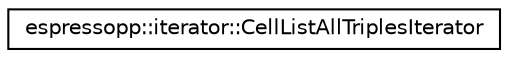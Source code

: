 digraph G
{
  edge [fontname="Helvetica",fontsize="10",labelfontname="Helvetica",labelfontsize="10"];
  node [fontname="Helvetica",fontsize="10",shape=record];
  rankdir="LR";
  Node1 [label="espressopp::iterator::CellListAllTriplesIterator",height=0.2,width=0.4,color="black", fillcolor="white", style="filled",URL="$classespressopp_1_1iterator_1_1CellListAllTriplesIterator.html"];
}

